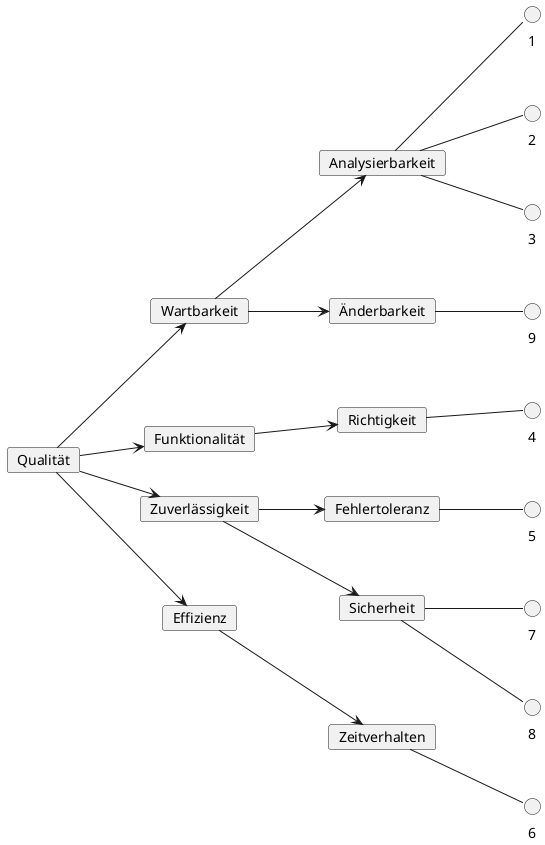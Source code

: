 @startuml
left to right direction

card Qualität

card Wartbarkeit
card Analysierbarkeit
card Änderbarkeit

card Funktionalität
card Richtigkeit

card Zuverlässigkeit
card Fehlertoleranz
card Sicherheit

card Effizienz
card Zeitverhalten

Qualität --> Wartbarkeit
Qualität --> Funktionalität
Qualität --> Zuverlässigkeit
Qualität --> Effizienz

Wartbarkeit --> Analysierbarkeit
Wartbarkeit --> Änderbarkeit
Funktionalität --> Richtigkeit
Zuverlässigkeit --> Fehlertoleranz
Zuverlässigkeit --> Sicherheit
Effizienz --> Zeitverhalten

Analysierbarkeit -- 1
Analysierbarkeit -- 2
Analysierbarkeit -- 3
Änderbarkeit -- 9
Richtigkeit -- 4
Fehlertoleranz -- 5
Sicherheit -- 7
Sicherheit -- 8
Zeitverhalten -- 6
@enduml

//Wartbarkeit-> Analysierbarkeit 1,2,3
//            -> Änderbarkeit 9
//Funktionalität -> Richtigkeit 4
//Zuverlässigkeit -> Fehlertoleranz 5
//                -> Sicherheit 7,8
//Effizienz -> Zeitverhalten 6